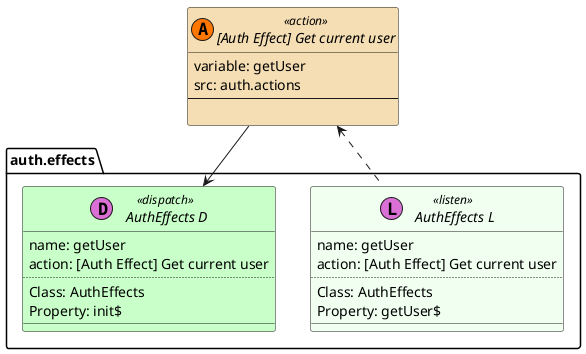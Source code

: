 @startuml [Auth Effect] Get current user

set namespaceSeparator ::
skinparam class {
    BackgroundColor<<listen>> HoneyDew
    BackgroundColor<<action>> Wheat
    BackgroundColor<<dispatch>> Technology
}

interface "[Auth Effect] Get current user" << (A,#FF7700) action >> {
            variable: getUser
            src: auth.actions
            --
            
        }

        
interface "auth.effects:: AuthEffects L" << (L,orchid) listen >> {
            name: getUser
            action: [Auth Effect] Get current user
            ..
            Class: AuthEffects
Property: getUser$
            __
        }
        "[Auth Effect] Get current user" <.down. "auth.effects:: AuthEffects L"

interface "auth.effects:: AuthEffects D" << (D,orchid) dispatch >> {
            name: getUser
            action: [Auth Effect] Get current user
            ..
            Class: AuthEffects
Property: init$
            __
        }
        "[Auth Effect] Get current user" -down-> "auth.effects:: AuthEffects D"
 

@enduml